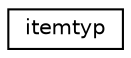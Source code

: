 digraph "Graphical Class Hierarchy"
{
  edge [fontname="Helvetica",fontsize="10",labelfontname="Helvetica",labelfontsize="10"];
  node [fontname="Helvetica",fontsize="10",shape=record];
  rankdir="LR";
  Node0 [label="itemtyp",height=0.2,width=0.4,color="black", fillcolor="white", style="filled",URL="$d5/dac/structitemtyp.html"];
}
